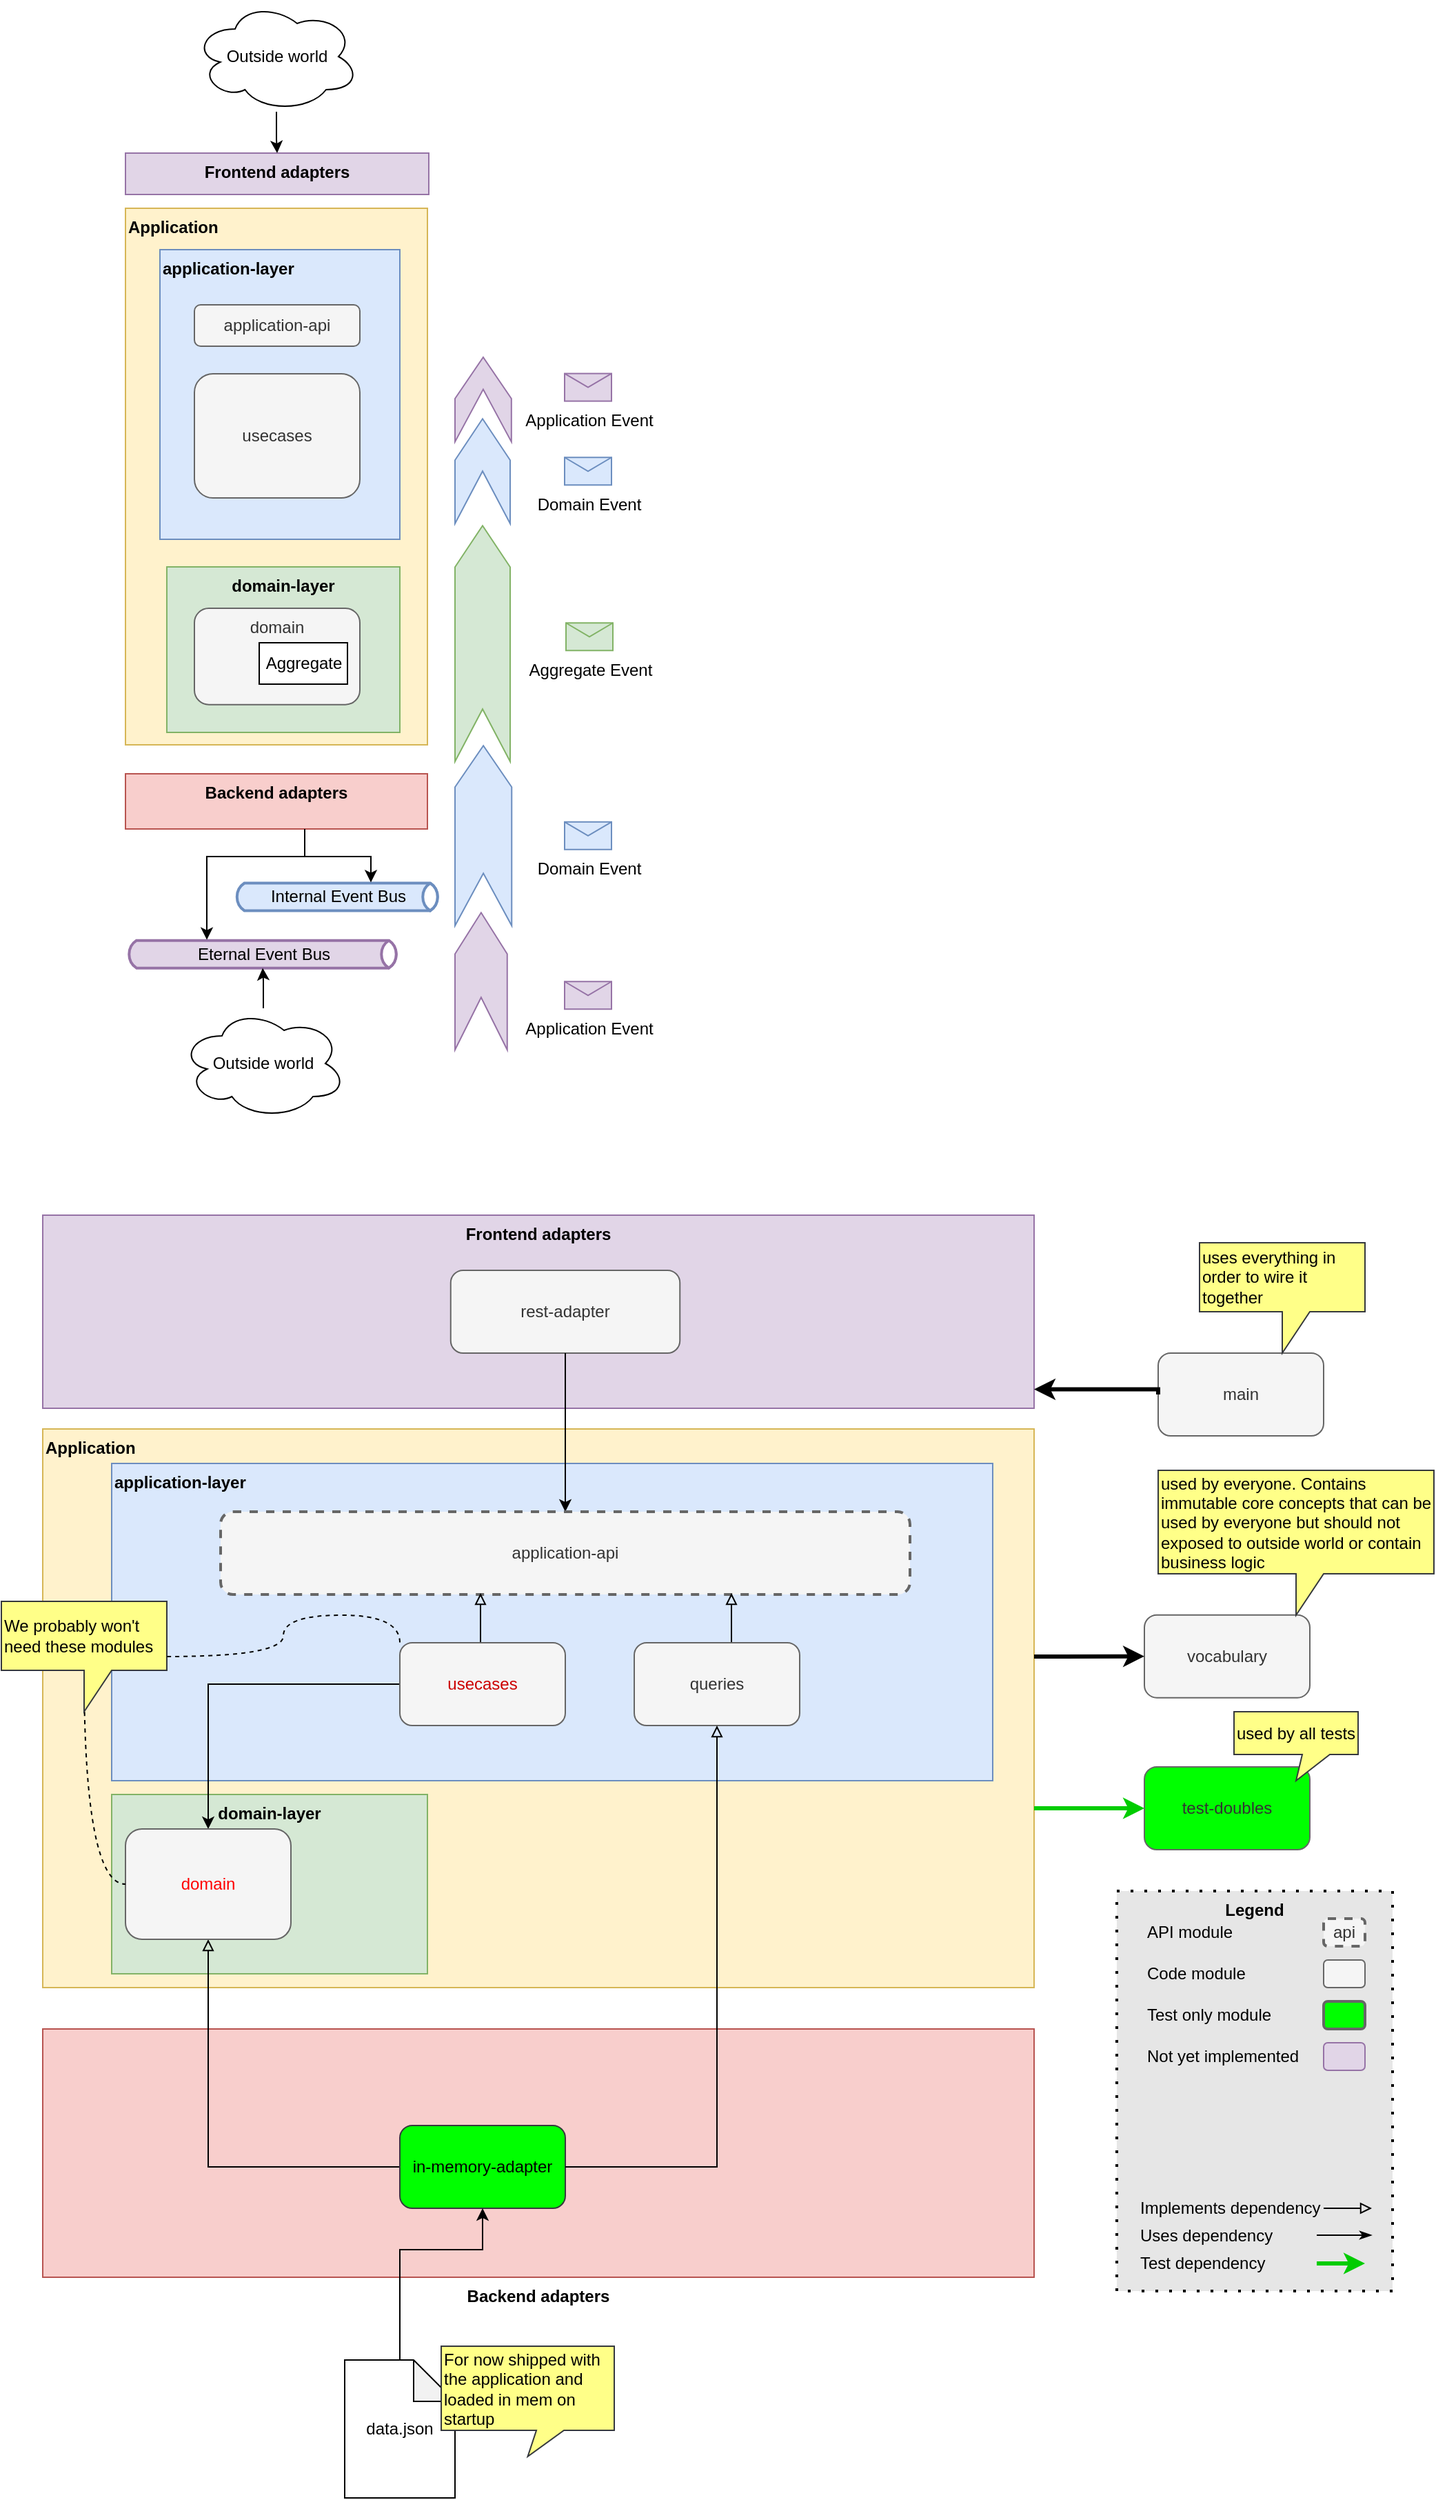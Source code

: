 <mxfile version="24.2.5" type="device">
  <diagram id="AAR1mRfeiqQyKMKh30_z" name="Page-1">
    <mxGraphModel dx="1659" dy="2183" grid="1" gridSize="10" guides="1" tooltips="1" connect="1" arrows="1" fold="1" page="1" pageScale="1" pageWidth="827" pageHeight="1169" math="0" shadow="0">
      <root>
        <mxCell id="0" />
        <mxCell id="1" parent="0" />
        <mxCell id="dkDEsUe8K2UwR5xSYzfA-41" value="Backend adapters" style="rounded=0;whiteSpace=wrap;html=1;fontStyle=1;verticalAlign=top;fillColor=#f8cecc;strokeColor=#b85450;align=center;labelPosition=center;verticalLabelPosition=bottom;" parent="1" vertex="1">
          <mxGeometry x="841" y="710" width="719" height="180" as="geometry" />
        </mxCell>
        <mxCell id="dkDEsUe8K2UwR5xSYzfA-44" value="&lt;b&gt;Application&lt;/b&gt;" style="rounded=0;whiteSpace=wrap;html=1;fillColor=#fff2cc;strokeColor=#d6b656;verticalAlign=top;align=left;" parent="1" vertex="1">
          <mxGeometry x="841" y="275" width="719" height="405" as="geometry" />
        </mxCell>
        <mxCell id="dkDEsUe8K2UwR5xSYzfA-39" value="&lt;b&gt;domain-layer&lt;/b&gt;" style="rounded=0;whiteSpace=wrap;html=1;fillColor=#d5e8d4;strokeColor=#82b366;verticalAlign=top;" parent="1" vertex="1">
          <mxGeometry x="891" y="540" width="229" height="130" as="geometry" />
        </mxCell>
        <mxCell id="dkDEsUe8K2UwR5xSYzfA-38" value="&lt;b&gt;application-layer&lt;/b&gt;" style="rounded=0;whiteSpace=wrap;html=1;fillColor=#dae8fc;strokeColor=#6c8ebf;align=left;verticalAlign=top;" parent="1" vertex="1">
          <mxGeometry x="891" y="300" width="639" height="230" as="geometry" />
        </mxCell>
        <mxCell id="dkDEsUe8K2UwR5xSYzfA-35" value="" style="group;align=center;verticalAlign=middle;" parent="1" vertex="1" connectable="0">
          <mxGeometry x="841" y="120" width="719" height="140" as="geometry" />
        </mxCell>
        <mxCell id="dkDEsUe8K2UwR5xSYzfA-36" value="Frontend adapters" style="rounded=0;whiteSpace=wrap;html=1;fontStyle=1;verticalAlign=top;fillColor=#e1d5e7;strokeColor=#9673a6;align=center;" parent="dkDEsUe8K2UwR5xSYzfA-35" vertex="1">
          <mxGeometry width="719" height="140" as="geometry" />
        </mxCell>
        <mxCell id="dkDEsUe8K2UwR5xSYzfA-6" value="rest-adapter" style="rounded=1;whiteSpace=wrap;html=1;fillColor=#f5f5f5;strokeColor=#666666;fontColor=#333333;" parent="dkDEsUe8K2UwR5xSYzfA-35" vertex="1">
          <mxGeometry x="295.881" y="40" width="166.243" height="60" as="geometry" />
        </mxCell>
        <mxCell id="afunvuE3y6TMBr8Yz1NC-7" value="&lt;b&gt;Application&lt;/b&gt;" style="whiteSpace=wrap;html=1;fillColor=#fff2cc;strokeColor=#d6b656;verticalAlign=top;align=left;" parent="1" vertex="1">
          <mxGeometry x="901" y="-610" width="219" height="389" as="geometry" />
        </mxCell>
        <mxCell id="afunvuE3y6TMBr8Yz1NC-16" value="&lt;b&gt;application-layer&lt;/b&gt;" style="rounded=0;whiteSpace=wrap;html=1;fillColor=#dae8fc;strokeColor=#6c8ebf;align=left;verticalAlign=top;" parent="1" vertex="1">
          <mxGeometry x="926" y="-580" width="174" height="210" as="geometry" />
        </mxCell>
        <mxCell id="_h3SEyI8OXXGZofV5A0L-3" value="" style="group;verticalAlign=top;align=left;" parent="1" vertex="1" connectable="0">
          <mxGeometry x="901" y="-200" width="219" height="40" as="geometry" />
        </mxCell>
        <mxCell id="afunvuE3y6TMBr8Yz1NC-12" value="Backend adapters" style="rounded=0;whiteSpace=wrap;html=1;fontStyle=1;verticalAlign=top;fillColor=#f8cecc;strokeColor=#b85450;align=center;" parent="_h3SEyI8OXXGZofV5A0L-3" vertex="1">
          <mxGeometry width="219.0" height="40" as="geometry" />
        </mxCell>
        <mxCell id="afunvuE3y6TMBr8Yz1NC-17" value="&lt;b&gt;domain-layer&lt;/b&gt;" style="rounded=0;whiteSpace=wrap;html=1;fillColor=#d5e8d4;strokeColor=#82b366;verticalAlign=top;" parent="1" vertex="1">
          <mxGeometry x="931" y="-350" width="169" height="120" as="geometry" />
        </mxCell>
        <mxCell id="_h3SEyI8OXXGZofV5A0L-2" value="" style="group;align=center;verticalAlign=middle;" parent="1" vertex="1" connectable="0">
          <mxGeometry x="901" y="-650" width="259" height="30" as="geometry" />
        </mxCell>
        <mxCell id="afunvuE3y6TMBr8Yz1NC-13" value="Frontend adapters" style="rounded=0;whiteSpace=wrap;html=1;fontStyle=1;verticalAlign=top;fillColor=#e1d5e7;strokeColor=#9673a6;align=center;" parent="_h3SEyI8OXXGZofV5A0L-2" vertex="1">
          <mxGeometry width="220" height="30" as="geometry" />
        </mxCell>
        <mxCell id="afunvuE3y6TMBr8Yz1NC-4" value="usecases" style="rounded=1;whiteSpace=wrap;html=1;fillColor=#f5f5f5;strokeColor=#666666;fontColor=#333333;" parent="1" vertex="1">
          <mxGeometry x="951" y="-490" width="120" height="90" as="geometry" />
        </mxCell>
        <mxCell id="afunvuE3y6TMBr8Yz1NC-3" value="application-api" style="rounded=1;whiteSpace=wrap;html=1;fillColor=#f5f5f5;strokeColor=#666666;fontColor=#333333;" parent="1" vertex="1">
          <mxGeometry x="951" y="-540" width="120" height="30" as="geometry" />
        </mxCell>
        <mxCell id="afunvuE3y6TMBr8Yz1NC-6" value="domain" style="rounded=1;whiteSpace=wrap;html=1;fillColor=#f5f5f5;strokeColor=#666666;fontColor=#333333;verticalAlign=top;" parent="1" vertex="1">
          <mxGeometry x="951" y="-320" width="120" height="69.83" as="geometry" />
        </mxCell>
        <mxCell id="dkDEsUe8K2UwR5xSYzfA-8" style="edgeStyle=orthogonalEdgeStyle;rounded=0;orthogonalLoop=1;jettySize=auto;html=1;entryX=0.5;entryY=0;entryDx=0;entryDy=0;" parent="1" source="dkDEsUe8K2UwR5xSYzfA-6" target="dkDEsUe8K2UwR5xSYzfA-7" edge="1">
          <mxGeometry relative="1" as="geometry">
            <Array as="points" />
          </mxGeometry>
        </mxCell>
        <mxCell id="dkDEsUe8K2UwR5xSYzfA-7" value="application-api" style="rounded=1;whiteSpace=wrap;html=1;fillColor=#f5f5f5;strokeColor=#666666;fontColor=#333333;dashed=1;strokeWidth=2;" parent="1" vertex="1">
          <mxGeometry x="970" y="335" width="500" height="60" as="geometry" />
        </mxCell>
        <mxCell id="dkDEsUe8K2UwR5xSYzfA-16" style="edgeStyle=orthogonalEdgeStyle;rounded=0;orthogonalLoop=1;jettySize=auto;html=1;endArrow=block;endFill=0;exitX=0;exitY=0.5;exitDx=0;exitDy=0;entryX=0.5;entryY=1;entryDx=0;entryDy=0;" parent="1" source="dkDEsUe8K2UwR5xSYzfA-9" target="dkDEsUe8K2UwR5xSYzfA-15" edge="1">
          <mxGeometry relative="1" as="geometry">
            <mxPoint x="961" y="640" as="targetPoint" />
            <Array as="points">
              <mxPoint x="961" y="810" />
            </Array>
          </mxGeometry>
        </mxCell>
        <mxCell id="dkDEsUe8K2UwR5xSYzfA-10" value="vocabulary" style="rounded=1;whiteSpace=wrap;html=1;fillColor=#f5f5f5;strokeColor=#666666;fontColor=#333333;" parent="1" vertex="1">
          <mxGeometry x="1640" y="409.83" width="120" height="60" as="geometry" />
        </mxCell>
        <mxCell id="dkDEsUe8K2UwR5xSYzfA-25" style="edgeStyle=orthogonalEdgeStyle;rounded=0;orthogonalLoop=1;jettySize=auto;html=1;strokeColor=#000000;strokeWidth=1;endArrow=block;endFill=0;entryX=0.377;entryY=0.983;entryDx=0;entryDy=0;entryPerimeter=0;" parent="1" source="dkDEsUe8K2UwR5xSYzfA-12" target="dkDEsUe8K2UwR5xSYzfA-7" edge="1">
          <mxGeometry relative="1" as="geometry">
            <mxPoint x="1229" y="400" as="targetPoint" />
            <Array as="points">
              <mxPoint x="1159" y="410" />
            </Array>
          </mxGeometry>
        </mxCell>
        <mxCell id="dkDEsUe8K2UwR5xSYzfA-26" style="edgeStyle=orthogonalEdgeStyle;rounded=0;orthogonalLoop=1;jettySize=auto;html=1;strokeColor=#000000;strokeWidth=1;" parent="1" source="dkDEsUe8K2UwR5xSYzfA-12" target="dkDEsUe8K2UwR5xSYzfA-15" edge="1">
          <mxGeometry relative="1" as="geometry" />
        </mxCell>
        <mxCell id="dkDEsUe8K2UwR5xSYzfA-12" value="usecases" style="rounded=1;whiteSpace=wrap;html=1;fillColor=#f5f5f5;strokeColor=#666666;fontColor=#CC0000;" parent="1" vertex="1">
          <mxGeometry x="1100" y="430" width="120" height="60" as="geometry" />
        </mxCell>
        <mxCell id="dkDEsUe8K2UwR5xSYzfA-17" style="edgeStyle=orthogonalEdgeStyle;rounded=0;orthogonalLoop=1;jettySize=auto;html=1;endArrow=block;endFill=0;entryX=0.741;entryY=0.983;entryDx=0;entryDy=0;entryPerimeter=0;" parent="1" source="dkDEsUe8K2UwR5xSYzfA-13" target="dkDEsUe8K2UwR5xSYzfA-7" edge="1">
          <mxGeometry relative="1" as="geometry">
            <mxPoint x="1229" y="400" as="targetPoint" />
            <Array as="points">
              <mxPoint x="1341" y="410" />
            </Array>
          </mxGeometry>
        </mxCell>
        <mxCell id="dkDEsUe8K2UwR5xSYzfA-13" value="queries" style="rounded=1;whiteSpace=wrap;html=1;fillColor=#f5f5f5;strokeColor=#666666;fontColor=#333333;" parent="1" vertex="1">
          <mxGeometry x="1270" y="430" width="120" height="60" as="geometry" />
        </mxCell>
        <mxCell id="dkDEsUe8K2UwR5xSYzfA-15" value="domain" style="rounded=1;whiteSpace=wrap;html=1;fillColor=#f5f5f5;strokeColor=#666666;fontColor=#FF0000;" parent="1" vertex="1">
          <mxGeometry x="901" y="565.003" width="120" height="80" as="geometry" />
        </mxCell>
        <mxCell id="dkDEsUe8K2UwR5xSYzfA-24" value="test-doubles" style="rounded=1;whiteSpace=wrap;html=1;fillColor=#00FF00;strokeColor=#666666;fontColor=#333333;" parent="1" vertex="1">
          <mxGeometry x="1640" y="520" width="120" height="60" as="geometry" />
        </mxCell>
        <mxCell id="dkDEsUe8K2UwR5xSYzfA-30" value="main" style="rounded=1;whiteSpace=wrap;html=1;fillColor=#f5f5f5;strokeColor=#666666;fontColor=#333333;" parent="1" vertex="1">
          <mxGeometry x="1650" y="220" width="120" height="60" as="geometry" />
        </mxCell>
        <mxCell id="dkDEsUe8K2UwR5xSYzfA-31" value="used by everyone. Contains immutable core concepts that can be used by everyone but should not exposed to outside world or contain business logic" style="shape=callout;whiteSpace=wrap;html=1;perimeter=calloutPerimeter;fillColor=#ffff88;strokeColor=#36393d;align=left;" parent="1" vertex="1">
          <mxGeometry x="1650" y="305" width="200" height="105" as="geometry" />
        </mxCell>
        <mxCell id="dkDEsUe8K2UwR5xSYzfA-32" value="uses everything in order to wire it together" style="shape=callout;whiteSpace=wrap;html=1;perimeter=calloutPerimeter;fillColor=#ffff88;strokeColor=#36393d;align=left;" parent="1" vertex="1">
          <mxGeometry x="1680" y="140" width="120" height="80" as="geometry" />
        </mxCell>
        <mxCell id="dkDEsUe8K2UwR5xSYzfA-33" value="used by all tests" style="shape=callout;whiteSpace=wrap;html=1;perimeter=calloutPerimeter;fillColor=#ffff88;strokeColor=#36393d;align=left;size=19;position=0.55;" parent="1" vertex="1">
          <mxGeometry x="1705" y="480" width="90" height="50" as="geometry" />
        </mxCell>
        <mxCell id="dkDEsUe8K2UwR5xSYzfA-45" style="edgeStyle=orthogonalEdgeStyle;rounded=0;orthogonalLoop=1;jettySize=auto;html=1;entryX=0;entryY=0.5;entryDx=0;entryDy=0;strokeWidth=3;" parent="1" target="dkDEsUe8K2UwR5xSYzfA-10" edge="1">
          <mxGeometry relative="1" as="geometry">
            <mxPoint x="1560" y="440" as="sourcePoint" />
            <mxPoint x="720" y="460" as="targetPoint" />
            <Array as="points">
              <mxPoint x="1580" y="440" />
              <mxPoint x="1580" y="440" />
            </Array>
          </mxGeometry>
        </mxCell>
        <mxCell id="dkDEsUe8K2UwR5xSYzfA-46" style="edgeStyle=orthogonalEdgeStyle;rounded=0;orthogonalLoop=1;jettySize=auto;html=1;strokeWidth=3;exitX=0;exitY=0.5;exitDx=0;exitDy=0;entryX=1;entryY=0.25;entryDx=0;entryDy=0;" parent="1" source="dkDEsUe8K2UwR5xSYzfA-30" edge="1">
          <mxGeometry relative="1" as="geometry">
            <mxPoint x="720" y="230" as="sourcePoint" />
            <mxPoint x="1560" y="246.25" as="targetPoint" />
            <Array as="points">
              <mxPoint x="1650" y="246" />
            </Array>
          </mxGeometry>
        </mxCell>
        <mxCell id="dkDEsUe8K2UwR5xSYzfA-47" style="edgeStyle=orthogonalEdgeStyle;rounded=0;orthogonalLoop=1;jettySize=auto;html=1;entryX=0;entryY=0.5;entryDx=0;entryDy=0;strokeWidth=3;exitX=1;exitY=1;exitDx=0;exitDy=0;fontColor=#00CC00;strokeColor=#00CC00;" parent="1" target="dkDEsUe8K2UwR5xSYzfA-24" edge="1">
          <mxGeometry relative="1" as="geometry">
            <mxPoint x="1560" y="550" as="sourcePoint" />
            <mxPoint x="1650" y="449.83" as="targetPoint" />
            <Array as="points">
              <mxPoint x="1640" y="550" />
            </Array>
          </mxGeometry>
        </mxCell>
        <mxCell id="dkDEsUe8K2UwR5xSYzfA-9" value="in-memory-adapter" style="rounded=1;whiteSpace=wrap;html=1;strokeColor=#36393d;fillColor=#00FF00;" parent="1" vertex="1">
          <mxGeometry x="1100" y="780" width="120" height="60" as="geometry" />
        </mxCell>
        <mxCell id="SEL_zCSlyH6_-JWHvYZ7-27" value="" style="group" parent="1" vertex="1" connectable="0">
          <mxGeometry x="1640" y="630" width="180" height="270" as="geometry" />
        </mxCell>
        <mxCell id="SEL_zCSlyH6_-JWHvYZ7-12" value="Legend" style="rounded=0;whiteSpace=wrap;html=1;dashed=1;strokeWidth=2;gradientColor=none;verticalAlign=top;fontStyle=1;dashPattern=1 4;fillColor=#E6E6E6;" parent="SEL_zCSlyH6_-JWHvYZ7-27" vertex="1">
          <mxGeometry x="-20" y="-20" width="200" height="290" as="geometry" />
        </mxCell>
        <mxCell id="SEL_zCSlyH6_-JWHvYZ7-10" value="" style="rounded=1;whiteSpace=wrap;html=1;fillColor=#e1d5e7;strokeColor=#9673a6;" parent="SEL_zCSlyH6_-JWHvYZ7-27" vertex="1">
          <mxGeometry x="130" y="90" width="30" height="20" as="geometry" />
        </mxCell>
        <mxCell id="SEL_zCSlyH6_-JWHvYZ7-11" value="api" style="rounded=1;whiteSpace=wrap;html=1;fillColor=#f5f5f5;strokeColor=#666666;fontColor=#333333;gradientColor=none;dashed=1;strokeWidth=2;" parent="SEL_zCSlyH6_-JWHvYZ7-27" vertex="1">
          <mxGeometry x="130" width="30" height="20" as="geometry" />
        </mxCell>
        <mxCell id="SEL_zCSlyH6_-JWHvYZ7-15" value="Not yet implemented" style="text;html=1;strokeColor=none;fillColor=none;align=left;verticalAlign=middle;whiteSpace=wrap;rounded=0;dashed=1;" parent="SEL_zCSlyH6_-JWHvYZ7-27" vertex="1">
          <mxGeometry y="90" width="120" height="20" as="geometry" />
        </mxCell>
        <mxCell id="SEL_zCSlyH6_-JWHvYZ7-16" value="API module" style="text;html=1;strokeColor=none;fillColor=none;align=left;verticalAlign=middle;whiteSpace=wrap;rounded=0;dashed=1;" parent="SEL_zCSlyH6_-JWHvYZ7-27" vertex="1">
          <mxGeometry width="120" height="20" as="geometry" />
        </mxCell>
        <mxCell id="SEL_zCSlyH6_-JWHvYZ7-22" value="" style="rounded=1;whiteSpace=wrap;html=1;fillColor=#00FF00;strokeColor=#666666;fontColor=#333333;gradientColor=none;strokeWidth=2;" parent="SEL_zCSlyH6_-JWHvYZ7-27" vertex="1">
          <mxGeometry x="130" y="60" width="30" height="20" as="geometry" />
        </mxCell>
        <mxCell id="SEL_zCSlyH6_-JWHvYZ7-23" value="Test only module" style="text;html=1;strokeColor=none;fillColor=none;align=left;verticalAlign=middle;whiteSpace=wrap;rounded=0;dashed=1;" parent="SEL_zCSlyH6_-JWHvYZ7-27" vertex="1">
          <mxGeometry y="60" width="120" height="20" as="geometry" />
        </mxCell>
        <mxCell id="SEL_zCSlyH6_-JWHvYZ7-25" value="" style="rounded=1;whiteSpace=wrap;html=1;fillColor=#f5f5f5;strokeColor=#666666;fontColor=#333333;" parent="SEL_zCSlyH6_-JWHvYZ7-27" vertex="1">
          <mxGeometry x="130" y="30" width="30" height="20" as="geometry" />
        </mxCell>
        <mxCell id="SEL_zCSlyH6_-JWHvYZ7-26" value="Code module" style="text;html=1;strokeColor=none;fillColor=none;align=left;verticalAlign=middle;whiteSpace=wrap;rounded=0;dashed=1;" parent="SEL_zCSlyH6_-JWHvYZ7-27" vertex="1">
          <mxGeometry y="30" width="120" height="20" as="geometry" />
        </mxCell>
        <mxCell id="SEL_zCSlyH6_-JWHvYZ7-28" value="" style="group" parent="1" vertex="1" connectable="0">
          <mxGeometry x="1635" y="830" width="170" height="60" as="geometry" />
        </mxCell>
        <mxCell id="SEL_zCSlyH6_-JWHvYZ7-14" value="Uses dependency" style="text;html=1;strokeColor=none;fillColor=none;align=left;verticalAlign=middle;whiteSpace=wrap;rounded=0;dashed=1;" parent="SEL_zCSlyH6_-JWHvYZ7-28" vertex="1">
          <mxGeometry y="20" width="115" height="20" as="geometry" />
        </mxCell>
        <mxCell id="SEL_zCSlyH6_-JWHvYZ7-17" style="edgeStyle=orthogonalEdgeStyle;rounded=0;orthogonalLoop=1;jettySize=auto;html=1;endArrow=block;endFill=0;exitX=1;exitY=0.5;exitDx=0;exitDy=0;" parent="SEL_zCSlyH6_-JWHvYZ7-28" source="SEL_zCSlyH6_-JWHvYZ7-18" edge="1">
          <mxGeometry relative="1" as="geometry">
            <mxPoint x="170" y="10" as="targetPoint" />
            <Array as="points" />
            <mxPoint x="130" y="10" as="sourcePoint" />
          </mxGeometry>
        </mxCell>
        <mxCell id="SEL_zCSlyH6_-JWHvYZ7-18" value="Implements dependency" style="text;html=1;strokeColor=none;fillColor=none;align=left;verticalAlign=middle;whiteSpace=wrap;rounded=0;dashed=1;" parent="SEL_zCSlyH6_-JWHvYZ7-28" vertex="1">
          <mxGeometry width="135" height="20" as="geometry" />
        </mxCell>
        <mxCell id="SEL_zCSlyH6_-JWHvYZ7-19" style="edgeStyle=orthogonalEdgeStyle;rounded=0;orthogonalLoop=1;jettySize=auto;html=1;endArrow=classicThin;endFill=1;" parent="SEL_zCSlyH6_-JWHvYZ7-28" edge="1">
          <mxGeometry relative="1" as="geometry">
            <mxPoint x="170" y="29.5" as="targetPoint" />
            <Array as="points">
              <mxPoint x="130" y="29.5" />
            </Array>
            <mxPoint x="130" y="29.5" as="sourcePoint" />
          </mxGeometry>
        </mxCell>
        <mxCell id="SEL_zCSlyH6_-JWHvYZ7-20" style="edgeStyle=orthogonalEdgeStyle;rounded=0;orthogonalLoop=1;jettySize=auto;html=1;strokeWidth=3;fontColor=#00CC00;strokeColor=#00CC00;" parent="SEL_zCSlyH6_-JWHvYZ7-28" edge="1">
          <mxGeometry relative="1" as="geometry">
            <mxPoint x="130" y="50" as="sourcePoint" />
            <mxPoint x="165" y="50" as="targetPoint" />
            <Array as="points">
              <mxPoint x="130" y="50" />
              <mxPoint x="130" y="50" />
            </Array>
          </mxGeometry>
        </mxCell>
        <mxCell id="SEL_zCSlyH6_-JWHvYZ7-21" value="Test dependency" style="text;html=1;strokeColor=none;fillColor=none;align=left;verticalAlign=middle;whiteSpace=wrap;rounded=0;dashed=1;" parent="SEL_zCSlyH6_-JWHvYZ7-28" vertex="1">
          <mxGeometry y="40" width="110" height="20" as="geometry" />
        </mxCell>
        <mxCell id="l4J0X7kYDwYKSjr2Qz9q-7" value="Internal Event Bus" style="html=1;outlineConnect=0;fillColor=#dae8fc;strokeColor=#6c8ebf;gradientDirection=north;strokeWidth=2;shape=mxgraph.networks.bus;gradientColor=none;gradientDirection=north;perimeter=backbonePerimeter;backboneSize=20;" parent="1" vertex="1">
          <mxGeometry x="979.25" y="-120.75" width="150.75" height="20" as="geometry" />
        </mxCell>
        <mxCell id="l4J0X7kYDwYKSjr2Qz9q-8" value="Aggregate" style="html=1;strokeColor=#000000;fontColor=#000000;" parent="1" vertex="1">
          <mxGeometry x="998" y="-295" width="64" height="30" as="geometry" />
        </mxCell>
        <mxCell id="l4J0X7kYDwYKSjr2Qz9q-31" style="edgeStyle=orthogonalEdgeStyle;rounded=0;orthogonalLoop=1;jettySize=auto;html=1;fontColor=#000000;" parent="1" source="l4J0X7kYDwYKSjr2Qz9q-9" target="afunvuE3y6TMBr8Yz1NC-13" edge="1">
          <mxGeometry relative="1" as="geometry" />
        </mxCell>
        <mxCell id="l4J0X7kYDwYKSjr2Qz9q-9" value="Outside world" style="ellipse;shape=cloud;whiteSpace=wrap;html=1;strokeColor=#000000;fontColor=#000000;" parent="1" vertex="1">
          <mxGeometry x="950.5" y="-760" width="120" height="80" as="geometry" />
        </mxCell>
        <mxCell id="l4J0X7kYDwYKSjr2Qz9q-12" value="Eternal Event Bus" style="html=1;outlineConnect=0;fillColor=#e1d5e7;strokeColor=#9673a6;gradientDirection=north;strokeWidth=2;shape=mxgraph.networks.bus;gradientColor=none;gradientDirection=north;perimeter=backbonePerimeter;backboneSize=20;" parent="1" vertex="1">
          <mxGeometry x="901" y="-79.18" width="199" height="20" as="geometry" />
        </mxCell>
        <mxCell id="l4J0X7kYDwYKSjr2Qz9q-33" style="edgeStyle=orthogonalEdgeStyle;rounded=0;orthogonalLoop=1;jettySize=auto;html=1;fontColor=#000000;" parent="1" source="l4J0X7kYDwYKSjr2Qz9q-32" target="l4J0X7kYDwYKSjr2Qz9q-12" edge="1">
          <mxGeometry relative="1" as="geometry" />
        </mxCell>
        <mxCell id="l4J0X7kYDwYKSjr2Qz9q-32" value="Outside world" style="ellipse;shape=cloud;whiteSpace=wrap;html=1;strokeColor=#000000;fontColor=#000000;" parent="1" vertex="1">
          <mxGeometry x="941" y="-30" width="120" height="80" as="geometry" />
        </mxCell>
        <mxCell id="l4J0X7kYDwYKSjr2Qz9q-34" style="edgeStyle=orthogonalEdgeStyle;rounded=0;orthogonalLoop=1;jettySize=auto;html=1;fontColor=#000000;" parent="1" source="afunvuE3y6TMBr8Yz1NC-12" target="l4J0X7kYDwYKSjr2Qz9q-7" edge="1">
          <mxGeometry relative="1" as="geometry">
            <Array as="points">
              <mxPoint x="1031" y="-140" />
              <mxPoint x="1079" y="-140" />
            </Array>
          </mxGeometry>
        </mxCell>
        <mxCell id="l4J0X7kYDwYKSjr2Qz9q-35" style="edgeStyle=orthogonalEdgeStyle;rounded=0;orthogonalLoop=1;jettySize=auto;html=1;fontColor=#000000;" parent="1" source="afunvuE3y6TMBr8Yz1NC-12" target="l4J0X7kYDwYKSjr2Qz9q-12" edge="1">
          <mxGeometry relative="1" as="geometry">
            <Array as="points">
              <mxPoint x="1031" y="-140" />
              <mxPoint x="960" y="-140" />
            </Array>
          </mxGeometry>
        </mxCell>
        <mxCell id="l4J0X7kYDwYKSjr2Qz9q-39" value="" style="group" parent="1" vertex="1" connectable="0">
          <mxGeometry x="1140" y="-502" width="114.5" height="502.135" as="geometry" />
        </mxCell>
        <mxCell id="l4J0X7kYDwYKSjr2Qz9q-24" value="" style="html=1;shadow=0;dashed=0;align=center;verticalAlign=middle;shape=mxgraph.arrows2.arrow;dy=0;dx=30;notch=38;strokeColor=#82b366;rotation=-90;textDirection=ltr;labelPosition=center;verticalLabelPosition=middle;fillColor=#d5e8d4;" parent="l4J0X7kYDwYKSjr2Qz9q-39" vertex="1">
          <mxGeometry x="-65.5" y="187.63" width="171" height="40" as="geometry" />
        </mxCell>
        <mxCell id="l4J0X7kYDwYKSjr2Qz9q-2" value="Domain Event" style="verticalLabelPosition=bottom;shadow=0;dashed=0;align=center;html=1;verticalAlign=top;strokeWidth=1;shape=mxgraph.mockup.misc.mail2;strokeColor=#6c8ebf;fillColor=#dae8fc;" parent="l4J0X7kYDwYKSjr2Qz9q-39" vertex="1">
          <mxGeometry x="79.5" y="72.63" width="34" height="20" as="geometry" />
        </mxCell>
        <mxCell id="l4J0X7kYDwYKSjr2Qz9q-4" value="Aggregate Event" style="verticalLabelPosition=bottom;shadow=0;dashed=0;align=center;html=1;verticalAlign=top;strokeWidth=1;shape=mxgraph.mockup.misc.mail2;strokeColor=#82b366;fillColor=#d5e8d4;" parent="l4J0X7kYDwYKSjr2Qz9q-39" vertex="1">
          <mxGeometry x="80.5" y="192.63" width="34" height="20" as="geometry" />
        </mxCell>
        <mxCell id="l4J0X7kYDwYKSjr2Qz9q-23" value="" style="html=1;shadow=0;dashed=0;align=center;verticalAlign=middle;shape=mxgraph.arrows2.arrow;dy=0;dx=30;notch=38;strokeColor=#6c8ebf;rotation=-90;textDirection=ltr;labelPosition=center;verticalLabelPosition=middle;fillColor=#dae8fc;" parent="l4J0X7kYDwYKSjr2Qz9q-39" vertex="1">
          <mxGeometry x="-18" y="62.63" width="76" height="40" as="geometry" />
        </mxCell>
        <mxCell id="l4J0X7kYDwYKSjr2Qz9q-25" value="" style="html=1;shadow=0;dashed=0;align=center;verticalAlign=middle;shape=mxgraph.arrows2.arrow;dy=0;dx=30;notch=38;strokeColor=#6c8ebf;rotation=-90;textDirection=ltr;labelPosition=center;verticalLabelPosition=middle;fillColor=#dae8fc;" parent="l4J0X7kYDwYKSjr2Qz9q-39" vertex="1">
          <mxGeometry x="-44.68" y="326.33" width="130.5" height="41.12" as="geometry" />
        </mxCell>
        <mxCell id="l4J0X7kYDwYKSjr2Qz9q-26" value="" style="html=1;shadow=0;dashed=0;align=center;verticalAlign=middle;shape=mxgraph.arrows2.arrow;dy=0;dx=30;notch=38;strokeColor=#9673a6;rotation=-90;textDirection=ltr;labelPosition=center;verticalLabelPosition=middle;fillColor=#e1d5e7;" parent="l4J0X7kYDwYKSjr2Qz9q-39" vertex="1">
          <mxGeometry x="-30.81" y="433.45" width="99.5" height="37.87" as="geometry" />
        </mxCell>
        <mxCell id="l4J0X7kYDwYKSjr2Qz9q-27" value="Domain Event" style="verticalLabelPosition=bottom;shadow=0;dashed=0;align=center;html=1;verticalAlign=top;strokeWidth=1;shape=mxgraph.mockup.misc.mail2;strokeColor=#6c8ebf;fillColor=#dae8fc;" parent="l4J0X7kYDwYKSjr2Qz9q-39" vertex="1">
          <mxGeometry x="79.5" y="336.89" width="34" height="20" as="geometry" />
        </mxCell>
        <mxCell id="l4J0X7kYDwYKSjr2Qz9q-28" value="Application Event" style="verticalLabelPosition=bottom;shadow=0;dashed=0;align=center;html=1;verticalAlign=top;strokeWidth=1;shape=mxgraph.mockup.misc.mail2;strokeColor=#9673a6;fillColor=#e1d5e7;" parent="l4J0X7kYDwYKSjr2Qz9q-39" vertex="1">
          <mxGeometry x="79.5" y="452.63" width="34" height="20" as="geometry" />
        </mxCell>
        <mxCell id="l4J0X7kYDwYKSjr2Qz9q-36" value="" style="html=1;shadow=0;dashed=0;align=center;verticalAlign=middle;shape=mxgraph.arrows2.arrow;dy=0;dx=30;notch=38;strokeColor=#9673a6;rotation=-90;textDirection=ltr;labelPosition=center;verticalLabelPosition=middle;fillColor=#e1d5e7;" parent="l4J0X7kYDwYKSjr2Qz9q-39" vertex="1">
          <mxGeometry x="-10.2" y="10.2" width="61.31" height="40.91" as="geometry" />
        </mxCell>
        <mxCell id="l4J0X7kYDwYKSjr2Qz9q-37" value="Application Event" style="verticalLabelPosition=bottom;shadow=0;dashed=0;align=center;html=1;verticalAlign=top;strokeWidth=1;shape=mxgraph.mockup.misc.mail2;strokeColor=#9673a6;fillColor=#e1d5e7;" parent="l4J0X7kYDwYKSjr2Qz9q-39" vertex="1">
          <mxGeometry x="79.5" y="11.81" width="34" height="20" as="geometry" />
        </mxCell>
        <mxCell id="Rr0Jbu87Zmp-oVtDLC-t-10" style="edgeStyle=orthogonalEdgeStyle;rounded=0;orthogonalLoop=1;jettySize=auto;html=1;entryX=0.5;entryY=1;entryDx=0;entryDy=0;startArrow=none;startFill=0;endArrow=block;endFill=0;exitX=1;exitY=0.5;exitDx=0;exitDy=0;" parent="1" source="dkDEsUe8K2UwR5xSYzfA-9" target="dkDEsUe8K2UwR5xSYzfA-13" edge="1">
          <mxGeometry relative="1" as="geometry">
            <Array as="points">
              <mxPoint x="1330" y="810" />
            </Array>
            <mxPoint x="1330.04" y="780" as="sourcePoint" />
          </mxGeometry>
        </mxCell>
        <mxCell id="iJzhYiwfXacxIfyC6viO-4" style="edgeStyle=orthogonalEdgeStyle;rounded=0;orthogonalLoop=1;jettySize=auto;html=1;entryX=0;entryY=0.5;entryDx=0;entryDy=0;endArrow=none;endFill=0;dashed=1;curved=1;" edge="1" parent="1" source="iJzhYiwfXacxIfyC6viO-2" target="dkDEsUe8K2UwR5xSYzfA-15">
          <mxGeometry relative="1" as="geometry" />
        </mxCell>
        <mxCell id="iJzhYiwfXacxIfyC6viO-2" value="We probably won&#39;t need these modules" style="shape=callout;whiteSpace=wrap;html=1;perimeter=calloutPerimeter;fillColor=#ffff88;strokeColor=#36393d;align=left;" vertex="1" parent="1">
          <mxGeometry x="811" y="400" width="120" height="80" as="geometry" />
        </mxCell>
        <mxCell id="iJzhYiwfXacxIfyC6viO-3" style="edgeStyle=orthogonalEdgeStyle;rounded=0;orthogonalLoop=1;jettySize=auto;html=1;entryX=0;entryY=0;entryDx=0;entryDy=0;dashed=1;endArrow=none;endFill=0;curved=1;" edge="1" parent="1" source="iJzhYiwfXacxIfyC6viO-2" target="dkDEsUe8K2UwR5xSYzfA-12">
          <mxGeometry relative="1" as="geometry" />
        </mxCell>
        <mxCell id="iJzhYiwfXacxIfyC6viO-6" style="edgeStyle=orthogonalEdgeStyle;rounded=0;orthogonalLoop=1;jettySize=auto;html=1;" edge="1" parent="1" source="iJzhYiwfXacxIfyC6viO-5" target="dkDEsUe8K2UwR5xSYzfA-9">
          <mxGeometry relative="1" as="geometry">
            <Array as="points">
              <mxPoint x="1100" y="870" />
              <mxPoint x="1160" y="870" />
            </Array>
          </mxGeometry>
        </mxCell>
        <mxCell id="iJzhYiwfXacxIfyC6viO-5" value="data.json" style="shape=note;whiteSpace=wrap;html=1;backgroundOutline=1;darkOpacity=0.05;" vertex="1" parent="1">
          <mxGeometry x="1060" y="950" width="80" height="100" as="geometry" />
        </mxCell>
        <mxCell id="iJzhYiwfXacxIfyC6viO-7" value="For now shipped with the application and loaded in mem on startup" style="shape=callout;whiteSpace=wrap;html=1;perimeter=calloutPerimeter;fillColor=#ffff88;strokeColor=#36393d;align=left;size=19;position=0.55;" vertex="1" parent="1">
          <mxGeometry x="1130" y="940" width="125.5" height="80" as="geometry" />
        </mxCell>
      </root>
    </mxGraphModel>
  </diagram>
</mxfile>
